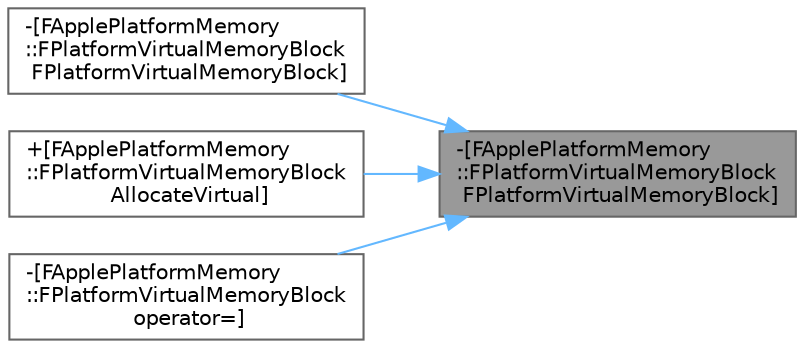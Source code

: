 digraph "-[FApplePlatformMemory::FPlatformVirtualMemoryBlock FPlatformVirtualMemoryBlock]"
{
 // INTERACTIVE_SVG=YES
 // LATEX_PDF_SIZE
  bgcolor="transparent";
  edge [fontname=Helvetica,fontsize=10,labelfontname=Helvetica,labelfontsize=10];
  node [fontname=Helvetica,fontsize=10,shape=box,height=0.2,width=0.4];
  rankdir="RL";
  Node1 [id="Node000001",label="-[FApplePlatformMemory\l::FPlatformVirtualMemoryBlock\l FPlatformVirtualMemoryBlock]",height=0.2,width=0.4,color="gray40", fillcolor="grey60", style="filled", fontcolor="black",tooltip=" "];
  Node1 -> Node2 [id="edge1_Node000001_Node000002",dir="back",color="steelblue1",style="solid",tooltip=" "];
  Node2 [id="Node000002",label="-[FApplePlatformMemory\l::FPlatformVirtualMemoryBlock\l FPlatformVirtualMemoryBlock]",height=0.2,width=0.4,color="grey40", fillcolor="white", style="filled",URL="$dd/d38/classFApplePlatformMemory_1_1FPlatformVirtualMemoryBlock.html#af339516cd17e1678bf4e4c638ba893ff",tooltip=" "];
  Node1 -> Node3 [id="edge2_Node000001_Node000003",dir="back",color="steelblue1",style="solid",tooltip=" "];
  Node3 [id="Node000003",label="+[FApplePlatformMemory\l::FPlatformVirtualMemoryBlock\l AllocateVirtual]",height=0.2,width=0.4,color="grey40", fillcolor="white", style="filled",URL="$dd/d38/classFApplePlatformMemory_1_1FPlatformVirtualMemoryBlock.html#aed4e9fa2fc47e32dbf655b6a049f987a",tooltip=" "];
  Node1 -> Node4 [id="edge3_Node000001_Node000004",dir="back",color="steelblue1",style="solid",tooltip=" "];
  Node4 [id="Node000004",label="-[FApplePlatformMemory\l::FPlatformVirtualMemoryBlock\l operator=]",height=0.2,width=0.4,color="grey40", fillcolor="white", style="filled",URL="$dd/d38/classFApplePlatformMemory_1_1FPlatformVirtualMemoryBlock.html#afb02a53c11fd0a43868732c54a6b3e3d",tooltip=" "];
}

